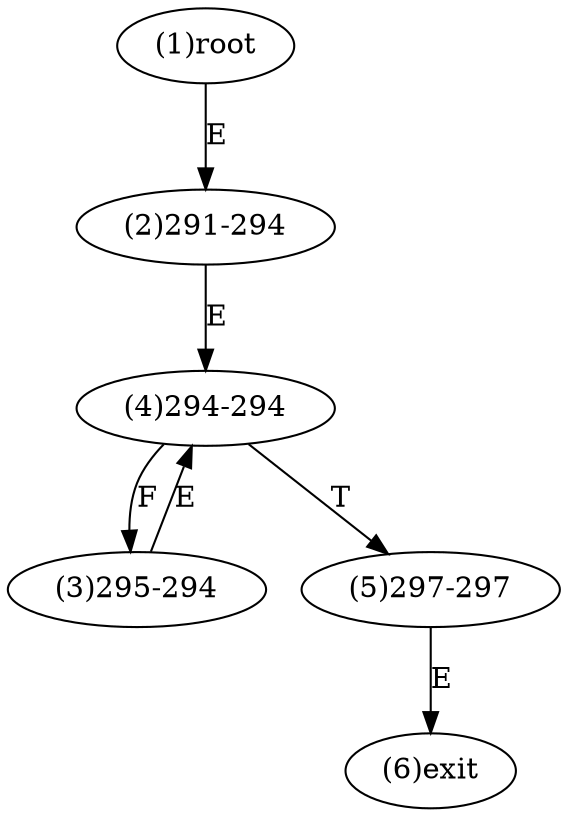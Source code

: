 digraph "" { 
1[ label="(1)root"];
2[ label="(2)291-294"];
3[ label="(3)295-294"];
4[ label="(4)294-294"];
5[ label="(5)297-297"];
6[ label="(6)exit"];
1->2[ label="E"];
2->4[ label="E"];
3->4[ label="E"];
4->3[ label="F"];
4->5[ label="T"];
5->6[ label="E"];
}